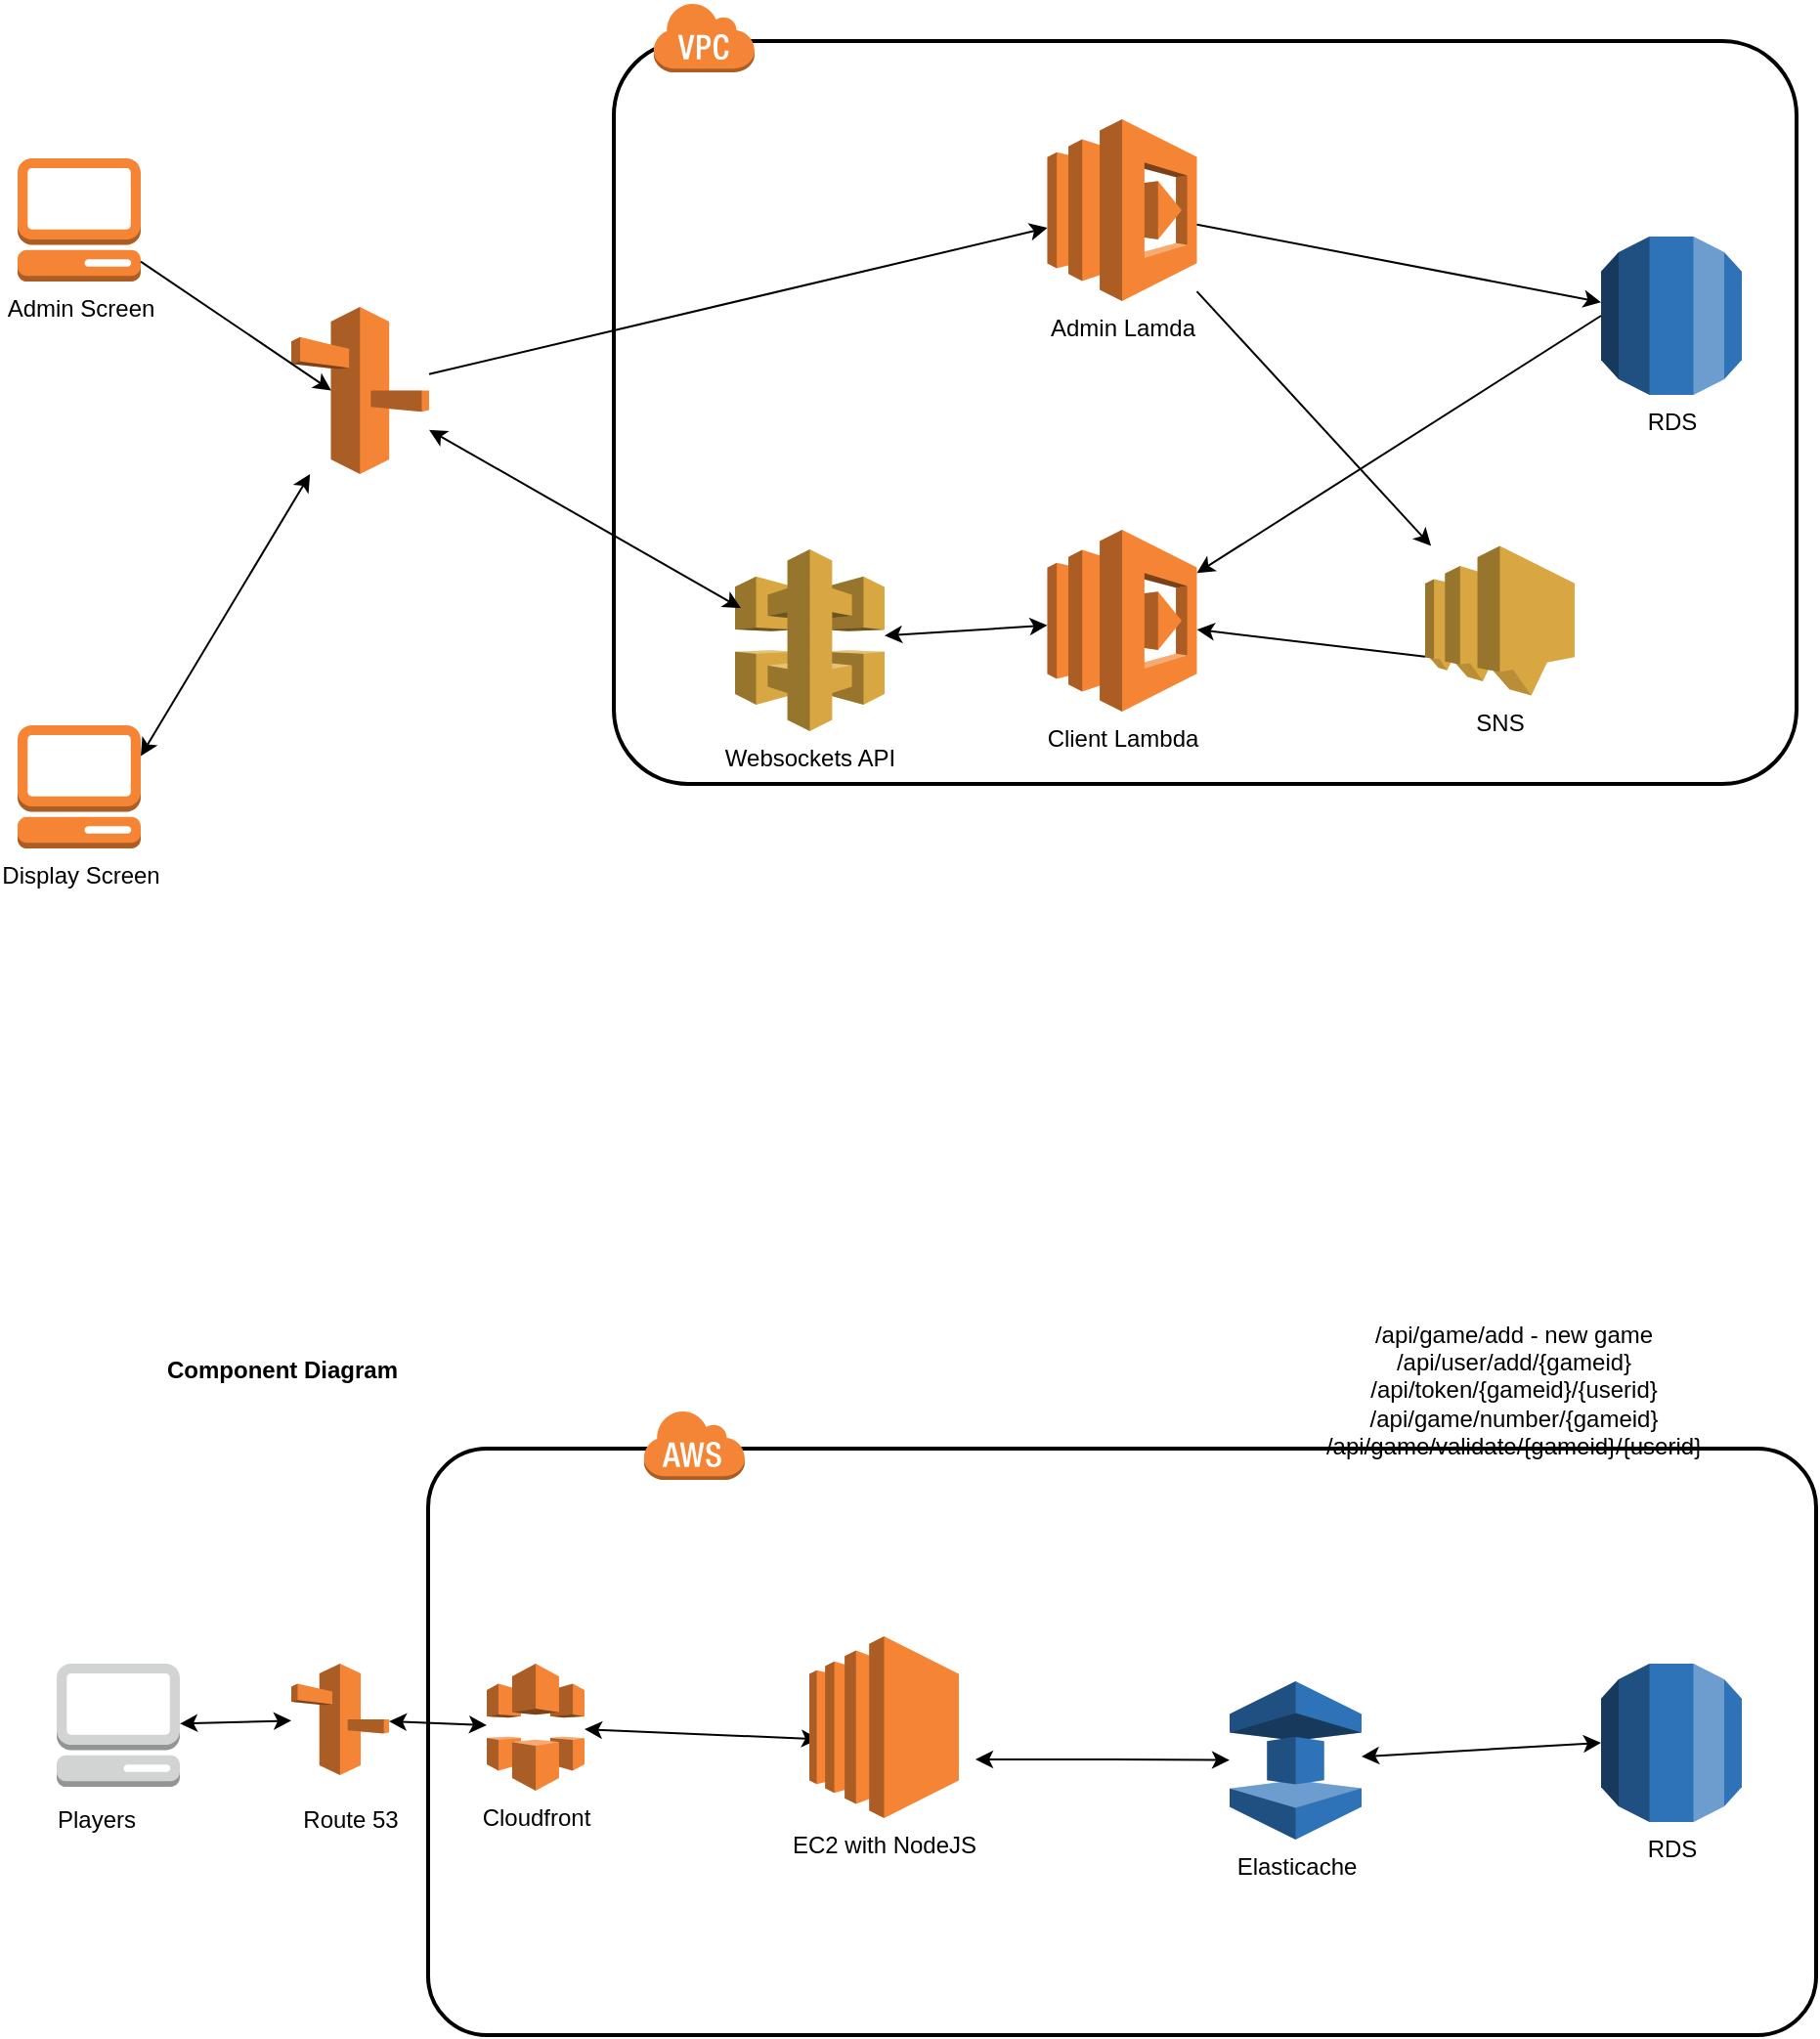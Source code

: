 <mxfile version="14.8.3" type="github">
  <diagram id="8wIz6sM05B-2kPVRudT9" name="Page-1">
    <mxGraphModel dx="1038" dy="546" grid="1" gridSize="10" guides="1" tooltips="1" connect="1" arrows="1" fold="1" page="1" pageScale="1" pageWidth="850" pageHeight="1100" math="0" shadow="0">
      <root>
        <mxCell id="0" />
        <mxCell id="1" parent="0" />
        <mxCell id="UCDsYJrtJyf6KCuDWZyP-35" value="" style="rounded=1;arcSize=10;dashed=0;fillColor=none;gradientColor=none;strokeWidth=2;" vertex="1" parent="1">
          <mxGeometry x="230" y="770" width="710" height="300" as="geometry" />
        </mxCell>
        <mxCell id="UCDsYJrtJyf6KCuDWZyP-1" value="&lt;b&gt;Component Diagram&lt;/b&gt;" style="text;html=1;align=center;verticalAlign=middle;resizable=0;points=[];autosize=1;strokeColor=none;" vertex="1" parent="1">
          <mxGeometry x="90" y="720" width="130" height="20" as="geometry" />
        </mxCell>
        <mxCell id="UCDsYJrtJyf6KCuDWZyP-2" value="" style="outlineConnect=0;dashed=0;verticalLabelPosition=bottom;verticalAlign=top;align=center;html=1;shape=mxgraph.aws3.management_console;fillColor=#D2D3D3;gradientColor=none;" vertex="1" parent="1">
          <mxGeometry x="40" y="880" width="63" height="63" as="geometry" />
        </mxCell>
        <mxCell id="UCDsYJrtJyf6KCuDWZyP-3" value="Players" style="text;html=1;align=center;verticalAlign=middle;resizable=0;points=[];autosize=1;strokeColor=none;" vertex="1" parent="1">
          <mxGeometry x="30" y="950" width="60" height="20" as="geometry" />
        </mxCell>
        <mxCell id="UCDsYJrtJyf6KCuDWZyP-4" value="Cloudfront" style="outlineConnect=0;dashed=0;verticalLabelPosition=bottom;verticalAlign=top;align=center;html=1;shape=mxgraph.aws3.cloudfront;fillColor=#F58536;gradientColor=none;" vertex="1" parent="1">
          <mxGeometry x="260" y="880" width="50" height="65" as="geometry" />
        </mxCell>
        <mxCell id="UCDsYJrtJyf6KCuDWZyP-5" value="" style="outlineConnect=0;dashed=0;verticalLabelPosition=bottom;verticalAlign=top;align=center;html=1;shape=mxgraph.aws3.route_53;fillColor=#F58536;gradientColor=none;" vertex="1" parent="1">
          <mxGeometry x="160" y="880" width="50" height="57" as="geometry" />
        </mxCell>
        <mxCell id="UCDsYJrtJyf6KCuDWZyP-17" value="Elasticache" style="outlineConnect=0;dashed=0;verticalLabelPosition=bottom;verticalAlign=top;align=center;html=1;shape=mxgraph.aws3.elasticache;fillColor=#2E73B8;gradientColor=none;" vertex="1" parent="1">
          <mxGeometry x="640" y="889" width="67.5" height="81" as="geometry" />
        </mxCell>
        <mxCell id="UCDsYJrtJyf6KCuDWZyP-18" value="Route 53" style="text;html=1;align=center;verticalAlign=middle;resizable=0;points=[];autosize=1;strokeColor=none;" vertex="1" parent="1">
          <mxGeometry x="160" y="950" width="60" height="20" as="geometry" />
        </mxCell>
        <mxCell id="UCDsYJrtJyf6KCuDWZyP-21" value="" style="endArrow=classic;startArrow=classic;html=1;" edge="1" parent="1" source="UCDsYJrtJyf6KCuDWZyP-2" target="UCDsYJrtJyf6KCuDWZyP-5">
          <mxGeometry width="50" height="50" relative="1" as="geometry">
            <mxPoint x="100" y="950" as="sourcePoint" />
            <mxPoint x="150" y="900" as="targetPoint" />
          </mxGeometry>
        </mxCell>
        <mxCell id="UCDsYJrtJyf6KCuDWZyP-22" value="" style="endArrow=classic;startArrow=classic;html=1;" edge="1" parent="1" source="UCDsYJrtJyf6KCuDWZyP-5" target="UCDsYJrtJyf6KCuDWZyP-4">
          <mxGeometry width="50" height="50" relative="1" as="geometry">
            <mxPoint x="205" y="985" as="sourcePoint" />
            <mxPoint x="255" y="935" as="targetPoint" />
          </mxGeometry>
        </mxCell>
        <mxCell id="UCDsYJrtJyf6KCuDWZyP-23" value="" style="endArrow=classic;startArrow=classic;html=1;entryX=0.065;entryY=0.566;entryDx=0;entryDy=0;entryPerimeter=0;" edge="1" parent="1" source="UCDsYJrtJyf6KCuDWZyP-4" target="UCDsYJrtJyf6KCuDWZyP-33">
          <mxGeometry width="50" height="50" relative="1" as="geometry">
            <mxPoint x="220" y="1040" as="sourcePoint" />
            <mxPoint x="360" y="931" as="targetPoint" />
          </mxGeometry>
        </mxCell>
        <mxCell id="UCDsYJrtJyf6KCuDWZyP-28" value="" style="endArrow=classic;startArrow=classic;html=1;entryX=0;entryY=0.5;entryDx=0;entryDy=0;entryPerimeter=0;" edge="1" parent="1" source="UCDsYJrtJyf6KCuDWZyP-17" target="UCDsYJrtJyf6KCuDWZyP-32">
          <mxGeometry width="50" height="50" relative="1" as="geometry">
            <mxPoint x="707.5" y="1000" as="sourcePoint" />
            <mxPoint x="820" y="896.5" as="targetPoint" />
          </mxGeometry>
        </mxCell>
        <mxCell id="UCDsYJrtJyf6KCuDWZyP-31" value="/api/game/add - new game&lt;br&gt;/api/user/add/{gameid}&lt;br&gt;/api/token/{gameid}/{userid}&lt;br&gt;/api/game/number/{gameid}&lt;br&gt;/api/game/validate/{gameid}/{userid}" style="text;html=1;align=center;verticalAlign=middle;resizable=0;points=[];autosize=1;strokeColor=none;" vertex="1" parent="1">
          <mxGeometry x="680" y="700" width="210" height="80" as="geometry" />
        </mxCell>
        <mxCell id="UCDsYJrtJyf6KCuDWZyP-32" value="RDS" style="outlineConnect=0;dashed=0;verticalLabelPosition=bottom;verticalAlign=top;align=center;html=1;shape=mxgraph.aws3.rds;fillColor=#2E73B8;gradientColor=none;" vertex="1" parent="1">
          <mxGeometry x="830" y="880" width="72" height="81" as="geometry" />
        </mxCell>
        <mxCell id="UCDsYJrtJyf6KCuDWZyP-33" value="EC2 with NodeJS" style="outlineConnect=0;dashed=0;verticalLabelPosition=bottom;verticalAlign=top;align=center;html=1;shape=mxgraph.aws3.ec2;fillColor=#F58534;gradientColor=none;" vertex="1" parent="1">
          <mxGeometry x="425" y="866" width="76.5" height="93" as="geometry" />
        </mxCell>
        <mxCell id="UCDsYJrtJyf6KCuDWZyP-34" value="" style="endArrow=classic;startArrow=classic;html=1;" edge="1" parent="1" target="UCDsYJrtJyf6KCuDWZyP-17">
          <mxGeometry width="50" height="50" relative="1" as="geometry">
            <mxPoint x="510" y="929" as="sourcePoint" />
            <mxPoint x="439.973" y="928.638" as="targetPoint" />
            <Array as="points">
              <mxPoint x="570" y="929" />
            </Array>
          </mxGeometry>
        </mxCell>
        <mxCell id="UCDsYJrtJyf6KCuDWZyP-36" value="" style="dashed=0;html=1;shape=mxgraph.aws3.cloud;fillColor=#F58536;gradientColor=none;dashed=0;" vertex="1" parent="1">
          <mxGeometry x="340" y="750" width="52" height="36" as="geometry" />
        </mxCell>
        <mxCell id="UCDsYJrtJyf6KCuDWZyP-37" value="Admin Screen" style="outlineConnect=0;dashed=0;verticalLabelPosition=bottom;verticalAlign=top;align=center;html=1;shape=mxgraph.aws3.management_console;fillColor=#F58534;gradientColor=none;" vertex="1" parent="1">
          <mxGeometry x="20" y="110" width="63" height="63" as="geometry" />
        </mxCell>
        <mxCell id="UCDsYJrtJyf6KCuDWZyP-38" value="" style="outlineConnect=0;dashed=0;verticalLabelPosition=bottom;verticalAlign=top;align=center;html=1;shape=mxgraph.aws3.route_53;fillColor=#F58536;gradientColor=none;" vertex="1" parent="1">
          <mxGeometry x="160" y="186" width="70.5" height="85.5" as="geometry" />
        </mxCell>
        <mxCell id="UCDsYJrtJyf6KCuDWZyP-39" value="" style="rounded=1;arcSize=10;dashed=0;fillColor=none;gradientColor=none;strokeWidth=2;" vertex="1" parent="1">
          <mxGeometry x="325" y="50" width="605" height="380" as="geometry" />
        </mxCell>
        <mxCell id="UCDsYJrtJyf6KCuDWZyP-40" value="" style="dashed=0;html=1;shape=mxgraph.aws3.virtual_private_cloud;fillColor=#F58536;gradientColor=none;dashed=0;" vertex="1" parent="1">
          <mxGeometry x="345" y="30" width="52" height="36" as="geometry" />
        </mxCell>
        <mxCell id="UCDsYJrtJyf6KCuDWZyP-42" value="Admin Lamda" style="outlineConnect=0;dashed=0;verticalLabelPosition=bottom;verticalAlign=top;align=center;html=1;shape=mxgraph.aws3.lambda;fillColor=#F58534;gradientColor=none;" vertex="1" parent="1">
          <mxGeometry x="546.75" y="90" width="76.5" height="93" as="geometry" />
        </mxCell>
        <mxCell id="UCDsYJrtJyf6KCuDWZyP-47" value="Display Screen" style="outlineConnect=0;dashed=0;verticalLabelPosition=bottom;verticalAlign=top;align=center;html=1;shape=mxgraph.aws3.management_console;fillColor=#F58534;gradientColor=none;" vertex="1" parent="1">
          <mxGeometry x="20" y="400" width="63" height="63" as="geometry" />
        </mxCell>
        <mxCell id="UCDsYJrtJyf6KCuDWZyP-48" value="Client Lambda" style="outlineConnect=0;dashed=0;verticalLabelPosition=bottom;verticalAlign=top;align=center;html=1;shape=mxgraph.aws3.lambda;fillColor=#F58534;gradientColor=none;" vertex="1" parent="1">
          <mxGeometry x="546.75" y="300" width="76.5" height="93" as="geometry" />
        </mxCell>
        <mxCell id="UCDsYJrtJyf6KCuDWZyP-49" value="RDS" style="outlineConnect=0;dashed=0;verticalLabelPosition=bottom;verticalAlign=top;align=center;html=1;shape=mxgraph.aws3.rds;fillColor=#2E73B8;gradientColor=none;" vertex="1" parent="1">
          <mxGeometry x="830" y="150" width="72" height="81" as="geometry" />
        </mxCell>
        <mxCell id="UCDsYJrtJyf6KCuDWZyP-50" value="" style="endArrow=classic;html=1;entryX=0.29;entryY=0.5;entryDx=0;entryDy=0;entryPerimeter=0;" edge="1" parent="1" source="UCDsYJrtJyf6KCuDWZyP-37" target="UCDsYJrtJyf6KCuDWZyP-38">
          <mxGeometry width="50" height="50" relative="1" as="geometry">
            <mxPoint x="60" y="330" as="sourcePoint" />
            <mxPoint x="110" y="280" as="targetPoint" />
          </mxGeometry>
        </mxCell>
        <mxCell id="UCDsYJrtJyf6KCuDWZyP-51" value="" style="endArrow=classic;html=1;" edge="1" parent="1" source="UCDsYJrtJyf6KCuDWZyP-38" target="UCDsYJrtJyf6KCuDWZyP-42">
          <mxGeometry width="50" height="50" relative="1" as="geometry">
            <mxPoint x="480" y="280" as="sourcePoint" />
            <mxPoint x="530" y="230" as="targetPoint" />
          </mxGeometry>
        </mxCell>
        <mxCell id="UCDsYJrtJyf6KCuDWZyP-52" value="" style="endArrow=classic;html=1;" edge="1" parent="1" source="UCDsYJrtJyf6KCuDWZyP-42" target="UCDsYJrtJyf6KCuDWZyP-49">
          <mxGeometry width="50" height="50" relative="1" as="geometry">
            <mxPoint x="480" y="280" as="sourcePoint" />
            <mxPoint x="530" y="230" as="targetPoint" />
          </mxGeometry>
        </mxCell>
        <mxCell id="UCDsYJrtJyf6KCuDWZyP-53" value="" style="endArrow=classic;startArrow=classic;html=1;" edge="1" parent="1" source="UCDsYJrtJyf6KCuDWZyP-58" target="UCDsYJrtJyf6KCuDWZyP-48">
          <mxGeometry width="50" height="50" relative="1" as="geometry">
            <mxPoint x="90" y="410" as="sourcePoint" />
            <mxPoint x="530" y="230" as="targetPoint" />
            <Array as="points" />
          </mxGeometry>
        </mxCell>
        <mxCell id="UCDsYJrtJyf6KCuDWZyP-54" value="SNS" style="outlineConnect=0;dashed=0;verticalLabelPosition=bottom;verticalAlign=top;align=center;html=1;shape=mxgraph.aws3.sns;fillColor=#D9A741;gradientColor=none;" vertex="1" parent="1">
          <mxGeometry x="740" y="308.25" width="76.5" height="76.5" as="geometry" />
        </mxCell>
        <mxCell id="UCDsYJrtJyf6KCuDWZyP-55" value="" style="endArrow=classic;html=1;" edge="1" parent="1" source="UCDsYJrtJyf6KCuDWZyP-42" target="UCDsYJrtJyf6KCuDWZyP-54">
          <mxGeometry width="50" height="50" relative="1" as="geometry">
            <mxPoint x="656.5" y="168.269" as="sourcePoint" />
            <mxPoint x="730" y="272" as="targetPoint" />
          </mxGeometry>
        </mxCell>
        <mxCell id="UCDsYJrtJyf6KCuDWZyP-56" value="" style="endArrow=classic;html=1;exitX=0;exitY=0.74;exitDx=0;exitDy=0;exitPerimeter=0;" edge="1" parent="1" source="UCDsYJrtJyf6KCuDWZyP-54" target="UCDsYJrtJyf6KCuDWZyP-48">
          <mxGeometry width="50" height="50" relative="1" as="geometry">
            <mxPoint x="656.5" y="198.129" as="sourcePoint" />
            <mxPoint x="733.105" y="281.5" as="targetPoint" />
          </mxGeometry>
        </mxCell>
        <mxCell id="UCDsYJrtJyf6KCuDWZyP-57" value="" style="endArrow=classic;html=1;exitX=0;exitY=0.5;exitDx=0;exitDy=0;exitPerimeter=0;" edge="1" parent="1" source="UCDsYJrtJyf6KCuDWZyP-49" target="UCDsYJrtJyf6KCuDWZyP-48">
          <mxGeometry width="50" height="50" relative="1" as="geometry">
            <mxPoint x="766.75" y="343.83" as="sourcePoint" />
            <mxPoint x="650" y="330.001" as="targetPoint" />
          </mxGeometry>
        </mxCell>
        <mxCell id="UCDsYJrtJyf6KCuDWZyP-58" value="Websockets API" style="outlineConnect=0;dashed=0;verticalLabelPosition=bottom;verticalAlign=top;align=center;html=1;shape=mxgraph.aws3.api_gateway;fillColor=#D9A741;gradientColor=none;" vertex="1" parent="1">
          <mxGeometry x="387" y="310" width="76.5" height="93" as="geometry" />
        </mxCell>
        <mxCell id="UCDsYJrtJyf6KCuDWZyP-59" value="" style="endArrow=classic;startArrow=classic;html=1;exitX=1;exitY=0.25;exitDx=0;exitDy=0;exitPerimeter=0;" edge="1" parent="1" source="UCDsYJrtJyf6KCuDWZyP-47" target="UCDsYJrtJyf6KCuDWZyP-38">
          <mxGeometry width="50" height="50" relative="1" as="geometry">
            <mxPoint x="480" y="280" as="sourcePoint" />
            <mxPoint x="530" y="230" as="targetPoint" />
          </mxGeometry>
        </mxCell>
        <mxCell id="UCDsYJrtJyf6KCuDWZyP-60" value="" style="endArrow=classic;startArrow=classic;html=1;entryX=0.039;entryY=0.323;entryDx=0;entryDy=0;entryPerimeter=0;" edge="1" parent="1" source="UCDsYJrtJyf6KCuDWZyP-38" target="UCDsYJrtJyf6KCuDWZyP-58">
          <mxGeometry width="50" height="50" relative="1" as="geometry">
            <mxPoint x="133.41" y="452.5" as="sourcePoint" />
            <mxPoint x="219.999" y="308.25" as="targetPoint" />
          </mxGeometry>
        </mxCell>
      </root>
    </mxGraphModel>
  </diagram>
</mxfile>
